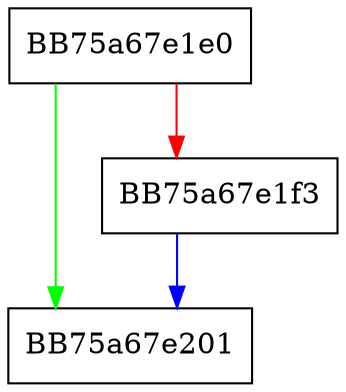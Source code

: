digraph set_event_callback {
  node [shape="box"];
  graph [splines=ortho];
  BB75a67e1e0 -> BB75a67e201 [color="green"];
  BB75a67e1e0 -> BB75a67e1f3 [color="red"];
  BB75a67e1f3 -> BB75a67e201 [color="blue"];
}